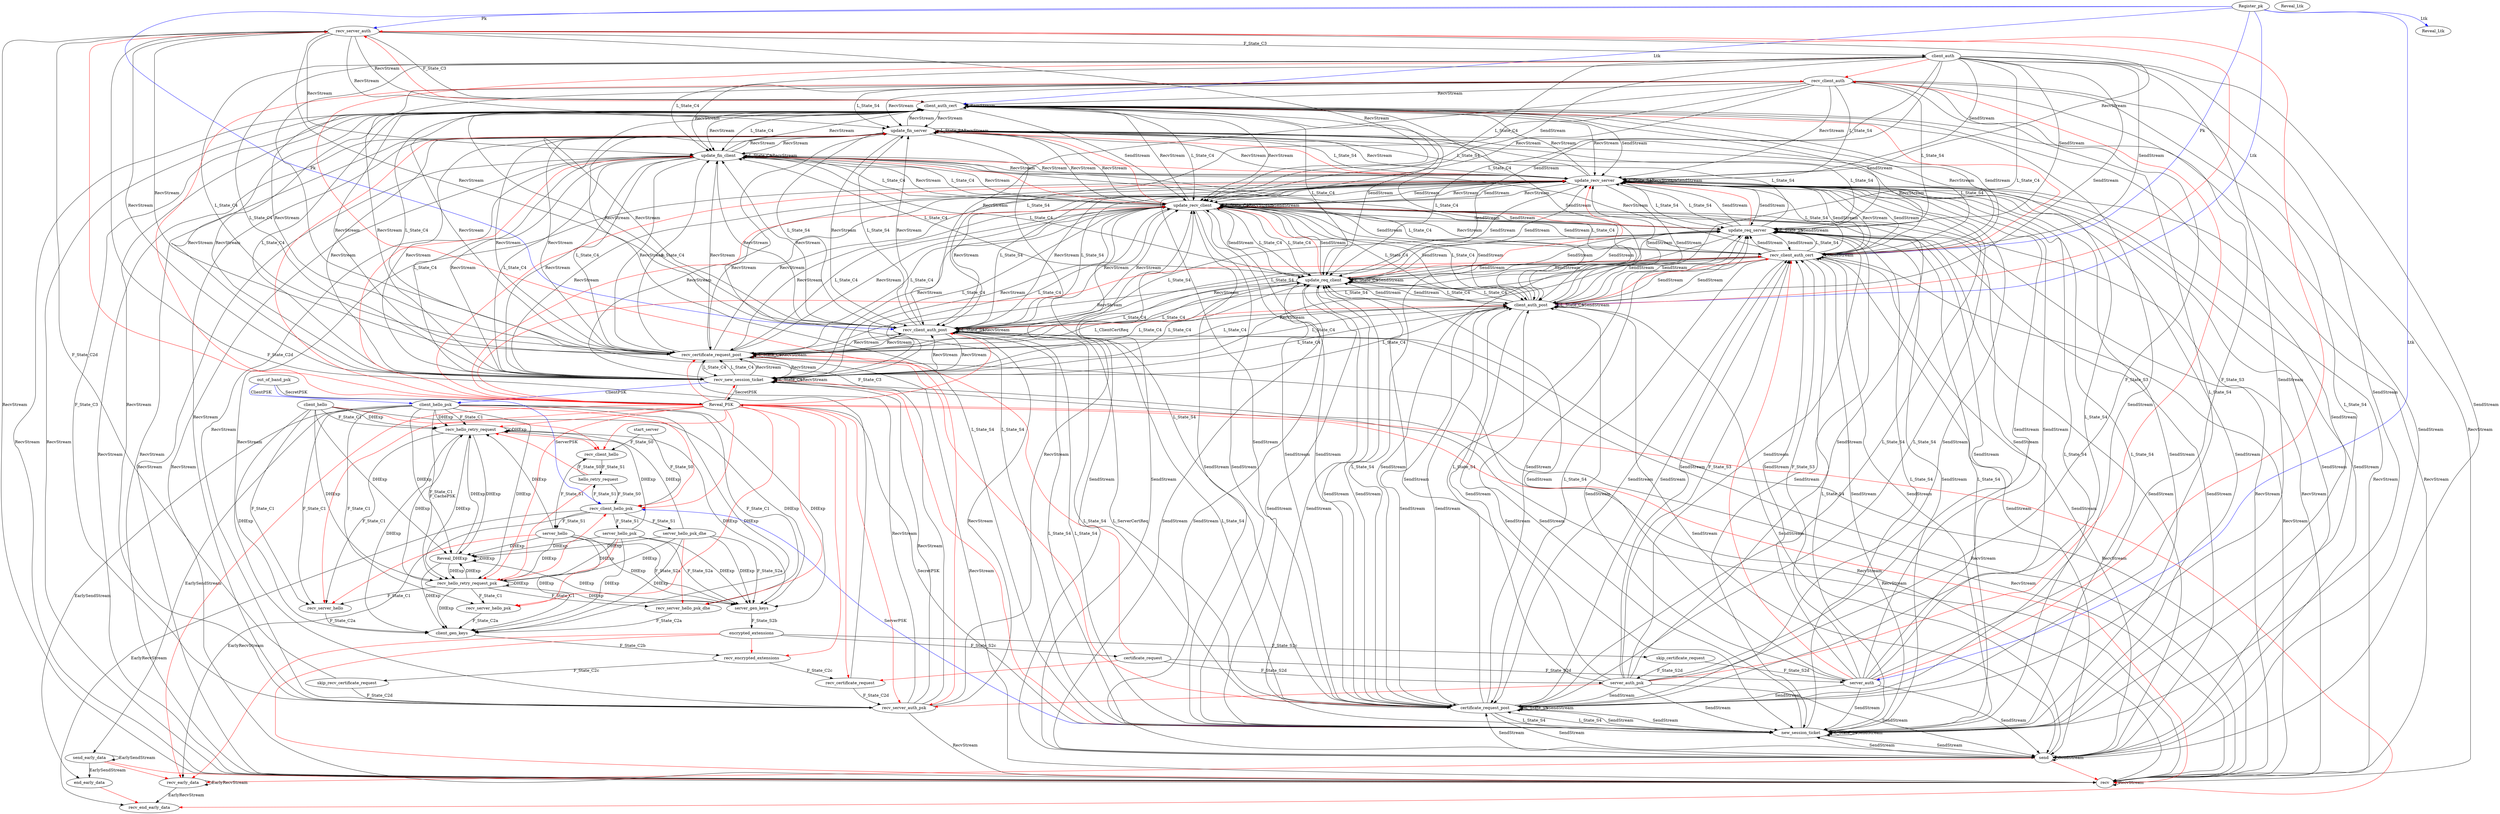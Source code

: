digraph G {
n0[label="Register_pk"];
n1[label="Reveal_Ltk"];
n2[label="client_hello"];
n3[label="recv_hello_retry_request"];
n4[label="recv_server_hello"];
n5[label="client_gen_keys"];
n6[label="recv_encrypted_extensions"];
n7[label="recv_certificate_request"];
n8[label="skip_recv_certificate_request"];
n9[label="recv_server_auth"];
n10[label="client_auth"];
n11[label="client_auth_cert"];
n12[label="start_server"];
n13[label="recv_client_hello"];
n14[label="hello_retry_request"];
n15[label="server_hello"];
n16[label="server_gen_keys"];
n17[label="encrypted_extensions"];
n18[label="certificate_request"];
n19[label="skip_certificate_request"];
n20[label="server_auth"];
n21[label="recv_client_auth"];
n22[label="recv_client_auth_cert"];
n23[label="client_hello_psk"];
n24[label="recv_hello_retry_request_psk"];
n25[label="recv_server_hello_psk_dhe"];
n26[label="recv_server_hello_psk"];
n27[label="recv_server_auth_psk"];
n28[label="recv_client_hello_psk"];
n29[label="server_hello_psk_dhe"];
n30[label="server_hello_psk"];
n31[label="server_auth_psk"];
n32[label="send"];
n33[label="recv"];
n34[label="end_early_data"];
n35[label="recv_end_early_data"];
n36[label="send_early_data"];
n37[label="recv_early_data"];
n38[label="out_of_band_psk"];
n39[label="new_session_ticket"];
n40[label="recv_new_session_ticket"];
n41[label="certificate_request_post"];
n42[label="recv_certificate_request_post"];
n43[label="client_auth_post"];
n44[label="recv_client_auth_post"];
n45[label="update_req_client"];
n46[label="update_req_server"];
n47[label="update_recv_client"];
n48[label="update_recv_server"];
n49[label="update_fin_client"];
n50[label="update_fin_server"];
n51[label="Reveal_Ltk"];
n52[label="Reveal_DHExp"];
n53[label="Reveal_PSK"];
n0 -> n51[color="blue",type="dashed",label="Ltk"];
n2 -> n3[color="black",type="solid",label="F_State_C1"];
n23 -> n3[color="black",type="solid",label="F_State_C1"];
n14 -> n3[color="red",type="dotted",label=""];
n53 -> n3[color="red",type="dotted",label=""];
n2 -> n3[color="black",type="solid",label="DHExp"];
n3 -> n3[color="black",type="solid",label="DHExp"];
n15 -> n3[color="black",type="solid",label="DHExp"];
n23 -> n3[color="black",type="solid",label="DHExp"];
n24 -> n3[color="black",type="solid",label="DHExp"];
n29 -> n3[color="black",type="solid",label="DHExp"];
n30 -> n3[color="black",type="solid",label="DHExp"];
n52 -> n3[color="black",type="solid",label="DHExp"];
n2 -> n4[color="black",type="solid",label="F_State_C1"];
n3 -> n4[color="black",type="solid",label="F_State_C1"];
n23 -> n4[color="black",type="solid",label="F_State_C1"];
n24 -> n4[color="black",type="solid",label="F_State_C1"];
n15 -> n4[color="red",type="dotted",label=""];
n53 -> n4[color="red",type="dotted",label=""];
n4 -> n5[color="black",type="solid",label="F_State_C2a"];
n25 -> n5[color="black",type="solid",label="F_State_C2a"];
n26 -> n5[color="black",type="solid",label="F_State_C2a"];
n2 -> n5[color="black",type="solid",label="DHExp"];
n3 -> n5[color="black",type="solid",label="DHExp"];
n15 -> n5[color="black",type="solid",label="DHExp"];
n23 -> n5[color="black",type="solid",label="DHExp"];
n24 -> n5[color="black",type="solid",label="DHExp"];
n29 -> n5[color="black",type="solid",label="DHExp"];
n30 -> n5[color="black",type="solid",label="DHExp"];
n52 -> n5[color="black",type="solid",label="DHExp"];
n5 -> n6[color="black",type="solid",label="F_State_C2b"];
n17 -> n6[color="red",type="dotted",label=""];
n53 -> n6[color="red",type="dotted",label=""];
n6 -> n7[color="black",type="solid",label="F_State_C2c"];
n18 -> n7[color="red",type="dotted",label=""];
n53 -> n7[color="red",type="dotted",label=""];
n6 -> n8[color="black",type="solid",label="F_State_C2c"];
n7 -> n9[color="black",type="solid",label="F_State_C2d"];
n8 -> n9[color="black",type="solid",label="F_State_C2d"];
n0 -> n9[color="blue",type="dashed",label="Pk"];
n11 -> n9[color="red",type="dotted",label=""];
n20 -> n9[color="red",type="dotted",label=""];
n43 -> n9[color="red",type="dotted",label=""];
n53 -> n9[color="red",type="dotted",label=""];
n9 -> n10[color="black",type="solid",label="F_State_C3"];
n27 -> n10[color="black",type="solid",label="F_State_C3"];
n9 -> n11[color="black",type="solid",label="F_State_C3"];
n27 -> n11[color="black",type="solid",label="F_State_C3"];
n9 -> n11[color="black",type="solid",label="RecvStream"];
n11 -> n11[color="black",type="solid",label="RecvStream"];
n21 -> n11[color="black",type="solid",label="RecvStream"];
n22 -> n11[color="black",type="solid",label="RecvStream"];
n27 -> n11[color="black",type="solid",label="RecvStream"];
n33 -> n11[color="black",type="solid",label="RecvStream"];
n40 -> n11[color="black",type="solid",label="RecvStream"];
n42 -> n11[color="black",type="solid",label="RecvStream"];
n44 -> n11[color="black",type="solid",label="RecvStream"];
n47 -> n11[color="black",type="solid",label="RecvStream"];
n48 -> n11[color="black",type="solid",label="RecvStream"];
n49 -> n11[color="black",type="solid",label="RecvStream"];
n50 -> n11[color="black",type="solid",label="RecvStream"];
n0 -> n11[color="blue",type="dashed",label="Ltk"];
n2 -> n13[color="red",type="dotted",label=""];
n3 -> n13[color="red",type="dotted",label=""];
n53 -> n13[color="red",type="dotted",label=""];
n12 -> n13[color="black",type="solid",label="F_State_S0"];
n14 -> n13[color="black",type="solid",label="F_State_S0"];
n13 -> n14[color="black",type="solid",label="F_State_S1"];
n28 -> n14[color="black",type="solid",label="F_State_S1"];
n13 -> n15[color="black",type="solid",label="F_State_S1"];
n28 -> n15[color="black",type="solid",label="F_State_S1"];
n15 -> n16[color="black",type="solid",label="F_State_S2a"];
n29 -> n16[color="black",type="solid",label="F_State_S2a"];
n30 -> n16[color="black",type="solid",label="F_State_S2a"];
n2 -> n16[color="black",type="solid",label="DHExp"];
n3 -> n16[color="black",type="solid",label="DHExp"];
n15 -> n16[color="black",type="solid",label="DHExp"];
n23 -> n16[color="black",type="solid",label="DHExp"];
n24 -> n16[color="black",type="solid",label="DHExp"];
n29 -> n16[color="black",type="solid",label="DHExp"];
n30 -> n16[color="black",type="solid",label="DHExp"];
n52 -> n16[color="black",type="solid",label="DHExp"];
n16 -> n17[color="black",type="solid",label="F_State_S2b"];
n17 -> n18[color="black",type="solid",label="F_State_S2c"];
n17 -> n19[color="black",type="solid",label="F_State_S2c"];
n18 -> n20[color="black",type="solid",label="F_State_S2d"];
n19 -> n20[color="black",type="solid",label="F_State_S2d"];
n0 -> n20[color="blue",type="dashed",label="Ltk"];
n20 -> n21[color="black",type="solid",label="F_State_S3"];
n31 -> n21[color="black",type="solid",label="F_State_S3"];
n10 -> n21[color="red",type="dotted",label=""];
n31 -> n21[color="red",type="dotted",label=""];
n53 -> n21[color="red",type="dotted",label=""];
n20 -> n22[color="black",type="solid",label="F_State_S3"];
n31 -> n22[color="black",type="solid",label="F_State_S3"];
n0 -> n22[color="blue",type="dashed",label="Pk"];
n10 -> n22[color="black",type="solid",label="SendStream"];
n11 -> n22[color="black",type="solid",label="SendStream"];
n20 -> n22[color="black",type="solid",label="SendStream"];
n22 -> n22[color="black",type="solid",label="SendStream"];
n31 -> n22[color="black",type="solid",label="SendStream"];
n32 -> n22[color="black",type="solid",label="SendStream"];
n39 -> n22[color="black",type="solid",label="SendStream"];
n41 -> n22[color="black",type="solid",label="SendStream"];
n43 -> n22[color="black",type="solid",label="SendStream"];
n45 -> n22[color="black",type="solid",label="SendStream"];
n46 -> n22[color="black",type="solid",label="SendStream"];
n47 -> n22[color="black",type="solid",label="SendStream"];
n48 -> n22[color="black",type="solid",label="SendStream"];
n11 -> n22[color="red",type="dotted",label=""];
n20 -> n22[color="red",type="dotted",label=""];
n43 -> n22[color="red",type="dotted",label=""];
n53 -> n22[color="red",type="dotted",label=""];
n38 -> n23[color="blue",type="dashed",label="ClientPSK"];
n40 -> n23[color="blue",type="dashed",label="ClientPSK"];
n23 -> n24[color="black",type="solid",label="F_State_C1\lF_CachePSK"];
n2 -> n24[color="black",type="solid",label="DHExp"];
n3 -> n24[color="black",type="solid",label="DHExp"];
n15 -> n24[color="black",type="solid",label="DHExp"];
n23 -> n24[color="black",type="solid",label="DHExp"];
n24 -> n24[color="black",type="solid",label="DHExp"];
n29 -> n24[color="black",type="solid",label="DHExp"];
n30 -> n24[color="black",type="solid",label="DHExp"];
n52 -> n24[color="black",type="solid",label="DHExp"];
n14 -> n24[color="red",type="dotted",label=""];
n53 -> n24[color="red",type="dotted",label=""];
n23 -> n25[color="black",type="solid",label="F_State_C1"];
n24 -> n25[color="black",type="solid",label="F_State_C1"];
n29 -> n25[color="red",type="dotted",label=""];
n53 -> n25[color="red",type="dotted",label=""];
n23 -> n26[color="black",type="solid",label="F_State_C1"];
n24 -> n26[color="black",type="solid",label="F_State_C1"];
n30 -> n26[color="red",type="dotted",label=""];
n53 -> n26[color="red",type="dotted",label=""];
n7 -> n27[color="black",type="solid",label="F_State_C2d"];
n8 -> n27[color="black",type="solid",label="F_State_C2d"];
n10 -> n27[color="red",type="dotted",label=""];
n31 -> n27[color="red",type="dotted",label=""];
n53 -> n27[color="red",type="dotted",label=""];
n12 -> n28[color="black",type="solid",label="F_State_S0"];
n14 -> n28[color="black",type="solid",label="F_State_S0"];
n23 -> n28[color="red",type="dotted",label=""];
n24 -> n28[color="red",type="dotted",label=""];
n53 -> n28[color="red",type="dotted",label=""];
n38 -> n28[color="blue",type="dashed",label="ServerPSK"];
n39 -> n28[color="blue",type="dashed",label="ServerPSK"];
n28 -> n29[color="black",type="solid",label="F_State_S1"];
n28 -> n30[color="black",type="solid",label="F_State_S1"];
n18 -> n31[color="black",type="solid",label="F_State_S2d"];
n19 -> n31[color="black",type="solid",label="F_State_S2d"];
n10 -> n32[color="black",type="solid",label="SendStream"];
n11 -> n32[color="black",type="solid",label="SendStream"];
n20 -> n32[color="black",type="solid",label="SendStream"];
n22 -> n32[color="black",type="solid",label="SendStream"];
n31 -> n32[color="black",type="solid",label="SendStream"];
n32 -> n32[color="black",type="solid",label="SendStream"];
n39 -> n32[color="black",type="solid",label="SendStream"];
n41 -> n32[color="black",type="solid",label="SendStream"];
n43 -> n32[color="black",type="solid",label="SendStream"];
n45 -> n32[color="black",type="solid",label="SendStream"];
n46 -> n32[color="black",type="solid",label="SendStream"];
n47 -> n32[color="black",type="solid",label="SendStream"];
n48 -> n32[color="black",type="solid",label="SendStream"];
n9 -> n33[color="black",type="solid",label="RecvStream"];
n11 -> n33[color="black",type="solid",label="RecvStream"];
n21 -> n33[color="black",type="solid",label="RecvStream"];
n22 -> n33[color="black",type="solid",label="RecvStream"];
n27 -> n33[color="black",type="solid",label="RecvStream"];
n33 -> n33[color="black",type="solid",label="RecvStream"];
n40 -> n33[color="black",type="solid",label="RecvStream"];
n42 -> n33[color="black",type="solid",label="RecvStream"];
n44 -> n33[color="black",type="solid",label="RecvStream"];
n47 -> n33[color="black",type="solid",label="RecvStream"];
n48 -> n33[color="black",type="solid",label="RecvStream"];
n49 -> n33[color="black",type="solid",label="RecvStream"];
n50 -> n33[color="black",type="solid",label="RecvStream"];
n17 -> n33[color="red",type="dotted",label=""];
n32 -> n33[color="red",type="dotted",label=""];
n36 -> n33[color="red",type="dotted",label=""];
n53 -> n33[color="red",type="dotted",label=""];
n23 -> n34[color="black",type="solid",label="EarlySendStream"];
n36 -> n34[color="black",type="solid",label="EarlySendStream"];
n28 -> n35[color="black",type="solid",label="EarlyRecvStream"];
n37 -> n35[color="black",type="solid",label="EarlyRecvStream"];
n34 -> n35[color="red",type="dotted",label=""];
n53 -> n35[color="red",type="dotted",label=""];
n23 -> n36[color="black",type="solid",label="EarlySendStream"];
n36 -> n36[color="black",type="solid",label="EarlySendStream"];
n28 -> n37[color="black",type="solid",label="EarlyRecvStream"];
n37 -> n37[color="black",type="solid",label="EarlyRecvStream"];
n17 -> n37[color="red",type="dotted",label=""];
n32 -> n37[color="red",type="dotted",label=""];
n36 -> n37[color="red",type="dotted",label=""];
n53 -> n37[color="red",type="dotted",label=""];
n21 -> n39[color="black",type="solid",label="L_State_S4"];
n22 -> n39[color="black",type="solid",label="L_State_S4"];
n39 -> n39[color="black",type="solid",label="L_State_S4"];
n41 -> n39[color="black",type="solid",label="L_State_S4"];
n44 -> n39[color="black",type="solid",label="L_State_S4"];
n46 -> n39[color="black",type="solid",label="L_State_S4"];
n48 -> n39[color="black",type="solid",label="L_State_S4"];
n50 -> n39[color="black",type="solid",label="L_State_S4"];
n10 -> n39[color="black",type="solid",label="SendStream"];
n11 -> n39[color="black",type="solid",label="SendStream"];
n20 -> n39[color="black",type="solid",label="SendStream"];
n22 -> n39[color="black",type="solid",label="SendStream"];
n31 -> n39[color="black",type="solid",label="SendStream"];
n32 -> n39[color="black",type="solid",label="SendStream"];
n39 -> n39[color="black",type="solid",label="SendStream"];
n41 -> n39[color="black",type="solid",label="SendStream"];
n43 -> n39[color="black",type="solid",label="SendStream"];
n45 -> n39[color="black",type="solid",label="SendStream"];
n46 -> n39[color="black",type="solid",label="SendStream"];
n47 -> n39[color="black",type="solid",label="SendStream"];
n48 -> n39[color="black",type="solid",label="SendStream"];
n10 -> n40[color="black",type="solid",label="L_State_C4"];
n11 -> n40[color="black",type="solid",label="L_State_C4"];
n40 -> n40[color="black",type="solid",label="L_State_C4"];
n42 -> n40[color="black",type="solid",label="L_State_C4"];
n43 -> n40[color="black",type="solid",label="L_State_C4"];
n45 -> n40[color="black",type="solid",label="L_State_C4"];
n47 -> n40[color="black",type="solid",label="L_State_C4"];
n49 -> n40[color="black",type="solid",label="L_State_C4"];
n9 -> n40[color="black",type="solid",label="RecvStream"];
n11 -> n40[color="black",type="solid",label="RecvStream"];
n21 -> n40[color="black",type="solid",label="RecvStream"];
n22 -> n40[color="black",type="solid",label="RecvStream"];
n27 -> n40[color="black",type="solid",label="RecvStream"];
n33 -> n40[color="black",type="solid",label="RecvStream"];
n40 -> n40[color="black",type="solid",label="RecvStream"];
n42 -> n40[color="black",type="solid",label="RecvStream"];
n44 -> n40[color="black",type="solid",label="RecvStream"];
n47 -> n40[color="black",type="solid",label="RecvStream"];
n48 -> n40[color="black",type="solid",label="RecvStream"];
n49 -> n40[color="black",type="solid",label="RecvStream"];
n50 -> n40[color="black",type="solid",label="RecvStream"];
n39 -> n40[color="red",type="dotted",label=""];
n53 -> n40[color="red",type="dotted",label=""];
n21 -> n41[color="black",type="solid",label="L_State_S4"];
n22 -> n41[color="black",type="solid",label="L_State_S4"];
n39 -> n41[color="black",type="solid",label="L_State_S4"];
n41 -> n41[color="black",type="solid",label="L_State_S4"];
n44 -> n41[color="black",type="solid",label="L_State_S4"];
n46 -> n41[color="black",type="solid",label="L_State_S4"];
n48 -> n41[color="black",type="solid",label="L_State_S4"];
n50 -> n41[color="black",type="solid",label="L_State_S4"];
n10 -> n41[color="black",type="solid",label="SendStream"];
n11 -> n41[color="black",type="solid",label="SendStream"];
n20 -> n41[color="black",type="solid",label="SendStream"];
n22 -> n41[color="black",type="solid",label="SendStream"];
n31 -> n41[color="black",type="solid",label="SendStream"];
n32 -> n41[color="black",type="solid",label="SendStream"];
n39 -> n41[color="black",type="solid",label="SendStream"];
n41 -> n41[color="black",type="solid",label="SendStream"];
n43 -> n41[color="black",type="solid",label="SendStream"];
n45 -> n41[color="black",type="solid",label="SendStream"];
n46 -> n41[color="black",type="solid",label="SendStream"];
n47 -> n41[color="black",type="solid",label="SendStream"];
n48 -> n41[color="black",type="solid",label="SendStream"];
n10 -> n42[color="black",type="solid",label="L_State_C4"];
n11 -> n42[color="black",type="solid",label="L_State_C4"];
n40 -> n42[color="black",type="solid",label="L_State_C4"];
n42 -> n42[color="black",type="solid",label="L_State_C4"];
n43 -> n42[color="black",type="solid",label="L_State_C4"];
n45 -> n42[color="black",type="solid",label="L_State_C4"];
n47 -> n42[color="black",type="solid",label="L_State_C4"];
n49 -> n42[color="black",type="solid",label="L_State_C4"];
n9 -> n42[color="black",type="solid",label="RecvStream"];
n11 -> n42[color="black",type="solid",label="RecvStream"];
n21 -> n42[color="black",type="solid",label="RecvStream"];
n22 -> n42[color="black",type="solid",label="RecvStream"];
n27 -> n42[color="black",type="solid",label="RecvStream"];
n33 -> n42[color="black",type="solid",label="RecvStream"];
n40 -> n42[color="black",type="solid",label="RecvStream"];
n42 -> n42[color="black",type="solid",label="RecvStream"];
n44 -> n42[color="black",type="solid",label="RecvStream"];
n47 -> n42[color="black",type="solid",label="RecvStream"];
n48 -> n42[color="black",type="solid",label="RecvStream"];
n49 -> n42[color="black",type="solid",label="RecvStream"];
n50 -> n42[color="black",type="solid",label="RecvStream"];
n18 -> n42[color="red",type="dotted",label=""];
n41 -> n42[color="red",type="dotted",label=""];
n53 -> n42[color="red",type="dotted",label=""];
n10 -> n43[color="black",type="solid",label="L_State_C4"];
n11 -> n43[color="black",type="solid",label="L_State_C4"];
n40 -> n43[color="black",type="solid",label="L_State_C4"];
n42 -> n43[color="black",type="solid",label="L_State_C4"];
n43 -> n43[color="black",type="solid",label="L_State_C4"];
n45 -> n43[color="black",type="solid",label="L_State_C4"];
n47 -> n43[color="black",type="solid",label="L_State_C4"];
n49 -> n43[color="black",type="solid",label="L_State_C4"];
n10 -> n43[color="black",type="solid",label="SendStream"];
n11 -> n43[color="black",type="solid",label="SendStream"];
n20 -> n43[color="black",type="solid",label="SendStream"];
n22 -> n43[color="black",type="solid",label="SendStream"];
n31 -> n43[color="black",type="solid",label="SendStream"];
n32 -> n43[color="black",type="solid",label="SendStream"];
n39 -> n43[color="black",type="solid",label="SendStream"];
n41 -> n43[color="black",type="solid",label="SendStream"];
n43 -> n43[color="black",type="solid",label="SendStream"];
n45 -> n43[color="black",type="solid",label="SendStream"];
n46 -> n43[color="black",type="solid",label="SendStream"];
n47 -> n43[color="black",type="solid",label="SendStream"];
n48 -> n43[color="black",type="solid",label="SendStream"];
n0 -> n43[color="blue",type="dashed",label="Ltk"];
n42 -> n43[color="black",type="solid",label="L_ClientCertReq"];
n21 -> n44[color="black",type="solid",label="L_State_S4"];
n22 -> n44[color="black",type="solid",label="L_State_S4"];
n39 -> n44[color="black",type="solid",label="L_State_S4"];
n41 -> n44[color="black",type="solid",label="L_State_S4"];
n44 -> n44[color="black",type="solid",label="L_State_S4"];
n46 -> n44[color="black",type="solid",label="L_State_S4"];
n48 -> n44[color="black",type="solid",label="L_State_S4"];
n50 -> n44[color="black",type="solid",label="L_State_S4"];
n9 -> n44[color="black",type="solid",label="RecvStream"];
n11 -> n44[color="black",type="solid",label="RecvStream"];
n21 -> n44[color="black",type="solid",label="RecvStream"];
n22 -> n44[color="black",type="solid",label="RecvStream"];
n27 -> n44[color="black",type="solid",label="RecvStream"];
n33 -> n44[color="black",type="solid",label="RecvStream"];
n40 -> n44[color="black",type="solid",label="RecvStream"];
n42 -> n44[color="black",type="solid",label="RecvStream"];
n44 -> n44[color="black",type="solid",label="RecvStream"];
n47 -> n44[color="black",type="solid",label="RecvStream"];
n48 -> n44[color="black",type="solid",label="RecvStream"];
n49 -> n44[color="black",type="solid",label="RecvStream"];
n50 -> n44[color="black",type="solid",label="RecvStream"];
n0 -> n44[color="blue",type="dashed",label="Pk"];
n41 -> n44[color="black",type="solid",label="L_ServerCertReq"];
n43 -> n44[color="red",type="dotted",label=""];
n53 -> n44[color="red",type="dotted",label=""];
n10 -> n45[color="black",type="solid",label="L_State_C4"];
n11 -> n45[color="black",type="solid",label="L_State_C4"];
n40 -> n45[color="black",type="solid",label="L_State_C4"];
n42 -> n45[color="black",type="solid",label="L_State_C4"];
n43 -> n45[color="black",type="solid",label="L_State_C4"];
n45 -> n45[color="black",type="solid",label="L_State_C4"];
n47 -> n45[color="black",type="solid",label="L_State_C4"];
n49 -> n45[color="black",type="solid",label="L_State_C4"];
n10 -> n45[color="black",type="solid",label="SendStream"];
n11 -> n45[color="black",type="solid",label="SendStream"];
n20 -> n45[color="black",type="solid",label="SendStream"];
n22 -> n45[color="black",type="solid",label="SendStream"];
n31 -> n45[color="black",type="solid",label="SendStream"];
n32 -> n45[color="black",type="solid",label="SendStream"];
n39 -> n45[color="black",type="solid",label="SendStream"];
n41 -> n45[color="black",type="solid",label="SendStream"];
n43 -> n45[color="black",type="solid",label="SendStream"];
n45 -> n45[color="black",type="solid",label="SendStream"];
n46 -> n45[color="black",type="solid",label="SendStream"];
n47 -> n45[color="black",type="solid",label="SendStream"];
n48 -> n45[color="black",type="solid",label="SendStream"];
n21 -> n46[color="black",type="solid",label="L_State_S4"];
n22 -> n46[color="black",type="solid",label="L_State_S4"];
n39 -> n46[color="black",type="solid",label="L_State_S4"];
n41 -> n46[color="black",type="solid",label="L_State_S4"];
n44 -> n46[color="black",type="solid",label="L_State_S4"];
n46 -> n46[color="black",type="solid",label="L_State_S4"];
n48 -> n46[color="black",type="solid",label="L_State_S4"];
n50 -> n46[color="black",type="solid",label="L_State_S4"];
n10 -> n46[color="black",type="solid",label="SendStream"];
n11 -> n46[color="black",type="solid",label="SendStream"];
n20 -> n46[color="black",type="solid",label="SendStream"];
n22 -> n46[color="black",type="solid",label="SendStream"];
n31 -> n46[color="black",type="solid",label="SendStream"];
n32 -> n46[color="black",type="solid",label="SendStream"];
n39 -> n46[color="black",type="solid",label="SendStream"];
n41 -> n46[color="black",type="solid",label="SendStream"];
n43 -> n46[color="black",type="solid",label="SendStream"];
n45 -> n46[color="black",type="solid",label="SendStream"];
n46 -> n46[color="black",type="solid",label="SendStream"];
n47 -> n46[color="black",type="solid",label="SendStream"];
n48 -> n46[color="black",type="solid",label="SendStream"];
n10 -> n47[color="black",type="solid",label="L_State_C4"];
n11 -> n47[color="black",type="solid",label="L_State_C4"];
n40 -> n47[color="black",type="solid",label="L_State_C4"];
n42 -> n47[color="black",type="solid",label="L_State_C4"];
n43 -> n47[color="black",type="solid",label="L_State_C4"];
n45 -> n47[color="black",type="solid",label="L_State_C4"];
n47 -> n47[color="black",type="solid",label="L_State_C4"];
n49 -> n47[color="black",type="solid",label="L_State_C4"];
n9 -> n47[color="black",type="solid",label="RecvStream"];
n11 -> n47[color="black",type="solid",label="RecvStream"];
n21 -> n47[color="black",type="solid",label="RecvStream"];
n22 -> n47[color="black",type="solid",label="RecvStream"];
n27 -> n47[color="black",type="solid",label="RecvStream"];
n33 -> n47[color="black",type="solid",label="RecvStream"];
n40 -> n47[color="black",type="solid",label="RecvStream"];
n42 -> n47[color="black",type="solid",label="RecvStream"];
n44 -> n47[color="black",type="solid",label="RecvStream"];
n47 -> n47[color="black",type="solid",label="RecvStream"];
n48 -> n47[color="black",type="solid",label="RecvStream"];
n49 -> n47[color="black",type="solid",label="RecvStream"];
n50 -> n47[color="black",type="solid",label="RecvStream"];
n10 -> n47[color="black",type="solid",label="SendStream"];
n11 -> n47[color="black",type="solid",label="SendStream"];
n20 -> n47[color="black",type="solid",label="SendStream"];
n22 -> n47[color="black",type="solid",label="SendStream"];
n31 -> n47[color="black",type="solid",label="SendStream"];
n32 -> n47[color="black",type="solid",label="SendStream"];
n39 -> n47[color="black",type="solid",label="SendStream"];
n41 -> n47[color="black",type="solid",label="SendStream"];
n43 -> n47[color="black",type="solid",label="SendStream"];
n45 -> n47[color="black",type="solid",label="SendStream"];
n46 -> n47[color="black",type="solid",label="SendStream"];
n47 -> n47[color="black",type="solid",label="SendStream"];
n48 -> n47[color="black",type="solid",label="SendStream"];
n45 -> n47[color="red",type="dotted",label=""];
n46 -> n47[color="red",type="dotted",label=""];
n53 -> n47[color="red",type="dotted",label=""];
n21 -> n48[color="black",type="solid",label="L_State_S4"];
n22 -> n48[color="black",type="solid",label="L_State_S4"];
n39 -> n48[color="black",type="solid",label="L_State_S4"];
n41 -> n48[color="black",type="solid",label="L_State_S4"];
n44 -> n48[color="black",type="solid",label="L_State_S4"];
n46 -> n48[color="black",type="solid",label="L_State_S4"];
n48 -> n48[color="black",type="solid",label="L_State_S4"];
n50 -> n48[color="black",type="solid",label="L_State_S4"];
n9 -> n48[color="black",type="solid",label="RecvStream"];
n11 -> n48[color="black",type="solid",label="RecvStream"];
n21 -> n48[color="black",type="solid",label="RecvStream"];
n22 -> n48[color="black",type="solid",label="RecvStream"];
n27 -> n48[color="black",type="solid",label="RecvStream"];
n33 -> n48[color="black",type="solid",label="RecvStream"];
n40 -> n48[color="black",type="solid",label="RecvStream"];
n42 -> n48[color="black",type="solid",label="RecvStream"];
n44 -> n48[color="black",type="solid",label="RecvStream"];
n47 -> n48[color="black",type="solid",label="RecvStream"];
n48 -> n48[color="black",type="solid",label="RecvStream"];
n49 -> n48[color="black",type="solid",label="RecvStream"];
n50 -> n48[color="black",type="solid",label="RecvStream"];
n10 -> n48[color="black",type="solid",label="SendStream"];
n11 -> n48[color="black",type="solid",label="SendStream"];
n20 -> n48[color="black",type="solid",label="SendStream"];
n22 -> n48[color="black",type="solid",label="SendStream"];
n31 -> n48[color="black",type="solid",label="SendStream"];
n32 -> n48[color="black",type="solid",label="SendStream"];
n39 -> n48[color="black",type="solid",label="SendStream"];
n41 -> n48[color="black",type="solid",label="SendStream"];
n43 -> n48[color="black",type="solid",label="SendStream"];
n45 -> n48[color="black",type="solid",label="SendStream"];
n46 -> n48[color="black",type="solid",label="SendStream"];
n47 -> n48[color="black",type="solid",label="SendStream"];
n48 -> n48[color="black",type="solid",label="SendStream"];
n45 -> n48[color="red",type="dotted",label=""];
n46 -> n48[color="red",type="dotted",label=""];
n53 -> n48[color="red",type="dotted",label=""];
n10 -> n49[color="black",type="solid",label="L_State_C4"];
n11 -> n49[color="black",type="solid",label="L_State_C4"];
n40 -> n49[color="black",type="solid",label="L_State_C4"];
n42 -> n49[color="black",type="solid",label="L_State_C4"];
n43 -> n49[color="black",type="solid",label="L_State_C4"];
n45 -> n49[color="black",type="solid",label="L_State_C4"];
n47 -> n49[color="black",type="solid",label="L_State_C4"];
n49 -> n49[color="black",type="solid",label="L_State_C4"];
n9 -> n49[color="black",type="solid",label="RecvStream"];
n11 -> n49[color="black",type="solid",label="RecvStream"];
n21 -> n49[color="black",type="solid",label="RecvStream"];
n22 -> n49[color="black",type="solid",label="RecvStream"];
n27 -> n49[color="black",type="solid",label="RecvStream"];
n33 -> n49[color="black",type="solid",label="RecvStream"];
n40 -> n49[color="black",type="solid",label="RecvStream"];
n42 -> n49[color="black",type="solid",label="RecvStream"];
n44 -> n49[color="black",type="solid",label="RecvStream"];
n47 -> n49[color="black",type="solid",label="RecvStream"];
n48 -> n49[color="black",type="solid",label="RecvStream"];
n49 -> n49[color="black",type="solid",label="RecvStream"];
n50 -> n49[color="black",type="solid",label="RecvStream"];
n47 -> n49[color="red",type="dotted",label=""];
n48 -> n49[color="red",type="dotted",label=""];
n53 -> n49[color="red",type="dotted",label=""];
n21 -> n50[color="black",type="solid",label="L_State_S4"];
n22 -> n50[color="black",type="solid",label="L_State_S4"];
n39 -> n50[color="black",type="solid",label="L_State_S4"];
n41 -> n50[color="black",type="solid",label="L_State_S4"];
n44 -> n50[color="black",type="solid",label="L_State_S4"];
n46 -> n50[color="black",type="solid",label="L_State_S4"];
n48 -> n50[color="black",type="solid",label="L_State_S4"];
n50 -> n50[color="black",type="solid",label="L_State_S4"];
n9 -> n50[color="black",type="solid",label="RecvStream"];
n11 -> n50[color="black",type="solid",label="RecvStream"];
n21 -> n50[color="black",type="solid",label="RecvStream"];
n22 -> n50[color="black",type="solid",label="RecvStream"];
n27 -> n50[color="black",type="solid",label="RecvStream"];
n33 -> n50[color="black",type="solid",label="RecvStream"];
n40 -> n50[color="black",type="solid",label="RecvStream"];
n42 -> n50[color="black",type="solid",label="RecvStream"];
n44 -> n50[color="black",type="solid",label="RecvStream"];
n47 -> n50[color="black",type="solid",label="RecvStream"];
n48 -> n50[color="black",type="solid",label="RecvStream"];
n49 -> n50[color="black",type="solid",label="RecvStream"];
n50 -> n50[color="black",type="solid",label="RecvStream"];
n47 -> n50[color="red",type="dotted",label=""];
n48 -> n50[color="red",type="dotted",label=""];
n53 -> n50[color="red",type="dotted",label=""];
n2 -> n52[color="black",type="solid",label="DHExp"];
n3 -> n52[color="black",type="solid",label="DHExp"];
n15 -> n52[color="black",type="solid",label="DHExp"];
n23 -> n52[color="black",type="solid",label="DHExp"];
n24 -> n52[color="black",type="solid",label="DHExp"];
n29 -> n52[color="black",type="solid",label="DHExp"];
n30 -> n52[color="black",type="solid",label="DHExp"];
n52 -> n52[color="black",type="solid",label="DHExp"];
n38 -> n53[color="black",type="solid",label="SecretPSK"];
n39 -> n53[color="black",type="solid",label="SecretPSK"];
n40 -> n53[color="black",type="solid",label="SecretPSK"];

}
